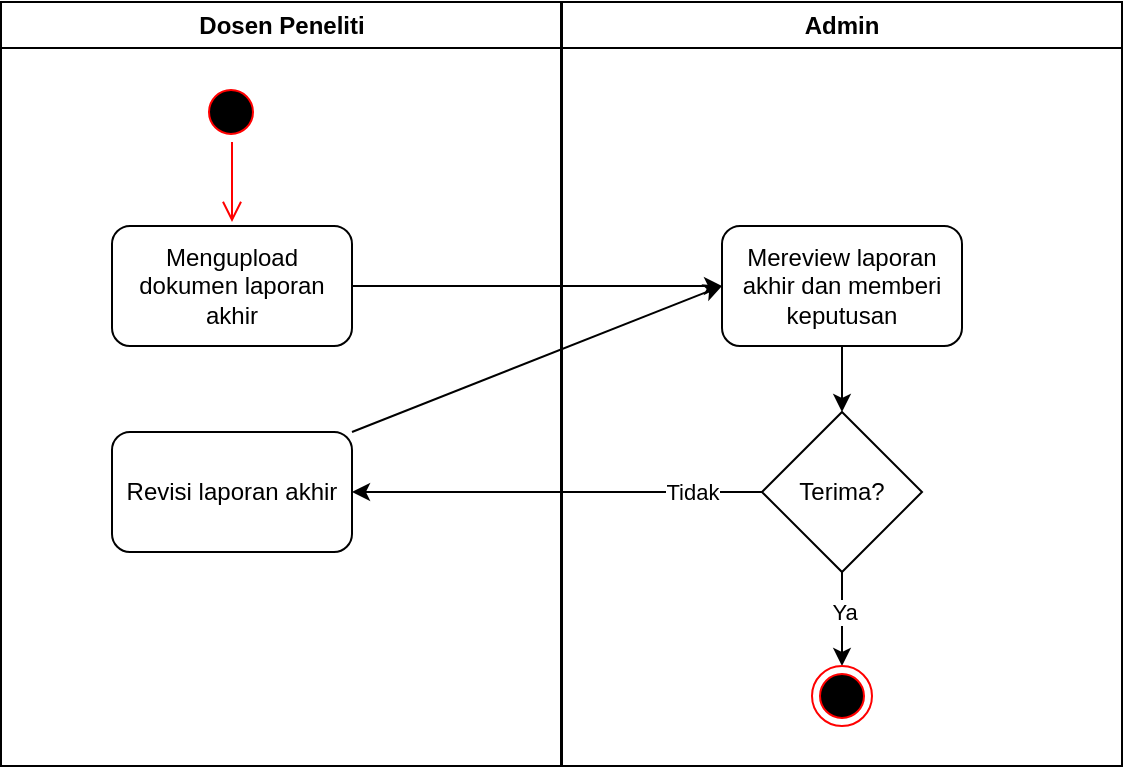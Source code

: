 <mxfile version="23.0.1" type="device">
  <diagram name="Page-1" id="e7e014a7-5840-1c2e-5031-d8a46d1fe8dd">
    <mxGraphModel dx="1050" dy="557" grid="1" gridSize="10" guides="1" tooltips="1" connect="1" arrows="1" fold="1" page="1" pageScale="1" pageWidth="1169" pageHeight="826" background="none" math="0" shadow="0">
      <root>
        <mxCell id="0" />
        <mxCell id="1" parent="0" />
        <mxCell id="2" value="Dosen Peneliti" style="swimlane;whiteSpace=wrap;startSize=23;" parent="1" vertex="1">
          <mxGeometry x="164.5" y="128" width="280" height="382" as="geometry" />
        </mxCell>
        <mxCell id="5" value="" style="ellipse;shape=startState;fillColor=#000000;strokeColor=#ff0000;" parent="2" vertex="1">
          <mxGeometry x="100" y="40" width="30" height="30" as="geometry" />
        </mxCell>
        <mxCell id="6" value="" style="edgeStyle=elbowEdgeStyle;elbow=horizontal;verticalAlign=bottom;endArrow=open;endSize=8;strokeColor=#FF0000;endFill=1;rounded=0" parent="2" source="5" edge="1">
          <mxGeometry x="100" y="40" as="geometry">
            <mxPoint x="115.5" y="110" as="targetPoint" />
          </mxGeometry>
        </mxCell>
        <mxCell id="fzwhOpoAzvVeXkAmGVvj-38" value="Mengupload dokumen laporan akhir" style="rounded=1;whiteSpace=wrap;html=1;" vertex="1" parent="2">
          <mxGeometry x="55.5" y="112" width="120" height="60" as="geometry" />
        </mxCell>
        <mxCell id="fzwhOpoAzvVeXkAmGVvj-45" value="Revisi laporan akhir" style="rounded=1;whiteSpace=wrap;html=1;" vertex="1" parent="2">
          <mxGeometry x="55.5" y="215" width="120" height="60" as="geometry" />
        </mxCell>
        <mxCell id="3" value="Admin" style="swimlane;whiteSpace=wrap" parent="1" vertex="1">
          <mxGeometry x="445" y="128" width="280" height="382" as="geometry" />
        </mxCell>
        <mxCell id="19" value="" style="endArrow=open;strokeColor=#FF0000;endFill=1;rounded=0" parent="3" edge="1">
          <mxGeometry relative="1" as="geometry">
            <mxPoint x="75" y="270" as="sourcePoint" />
          </mxGeometry>
        </mxCell>
        <mxCell id="24" value="" style="endArrow=open;strokeColor=#FF0000;endFill=1;rounded=0" parent="3" edge="1">
          <mxGeometry relative="1" as="geometry">
            <mxPoint x="130" y="245" as="sourcePoint" />
          </mxGeometry>
        </mxCell>
        <mxCell id="fzwhOpoAzvVeXkAmGVvj-42" style="edgeStyle=orthogonalEdgeStyle;rounded=0;orthogonalLoop=1;jettySize=auto;html=1;entryX=0.5;entryY=0;entryDx=0;entryDy=0;" edge="1" parent="3" source="fzwhOpoAzvVeXkAmGVvj-39" target="fzwhOpoAzvVeXkAmGVvj-41">
          <mxGeometry relative="1" as="geometry" />
        </mxCell>
        <mxCell id="fzwhOpoAzvVeXkAmGVvj-39" value="Mereview laporan akhir dan memberi keputusan" style="rounded=1;whiteSpace=wrap;html=1;" vertex="1" parent="3">
          <mxGeometry x="80" y="112" width="120" height="60" as="geometry" />
        </mxCell>
        <mxCell id="fzwhOpoAzvVeXkAmGVvj-49" style="edgeStyle=orthogonalEdgeStyle;rounded=0;orthogonalLoop=1;jettySize=auto;html=1;entryX=0.5;entryY=0;entryDx=0;entryDy=0;" edge="1" parent="3" source="fzwhOpoAzvVeXkAmGVvj-41" target="38">
          <mxGeometry relative="1" as="geometry" />
        </mxCell>
        <mxCell id="fzwhOpoAzvVeXkAmGVvj-50" value="Ya" style="edgeLabel;html=1;align=center;verticalAlign=middle;resizable=0;points=[];" vertex="1" connectable="0" parent="fzwhOpoAzvVeXkAmGVvj-49">
          <mxGeometry x="-0.149" y="1" relative="1" as="geometry">
            <mxPoint as="offset" />
          </mxGeometry>
        </mxCell>
        <mxCell id="fzwhOpoAzvVeXkAmGVvj-41" value="Terima?" style="rhombus;whiteSpace=wrap;html=1;" vertex="1" parent="3">
          <mxGeometry x="100" y="205" width="80" height="80" as="geometry" />
        </mxCell>
        <mxCell id="38" value="" style="ellipse;shape=endState;fillColor=#000000;strokeColor=#ff0000" parent="3" vertex="1">
          <mxGeometry x="125" y="332" width="30" height="30" as="geometry" />
        </mxCell>
        <mxCell id="fzwhOpoAzvVeXkAmGVvj-40" style="edgeStyle=orthogonalEdgeStyle;rounded=0;orthogonalLoop=1;jettySize=auto;html=1;entryX=0;entryY=0.5;entryDx=0;entryDy=0;" edge="1" parent="1" source="fzwhOpoAzvVeXkAmGVvj-38" target="fzwhOpoAzvVeXkAmGVvj-39">
          <mxGeometry relative="1" as="geometry" />
        </mxCell>
        <mxCell id="fzwhOpoAzvVeXkAmGVvj-46" style="edgeStyle=orthogonalEdgeStyle;rounded=0;orthogonalLoop=1;jettySize=auto;html=1;entryX=1;entryY=0.5;entryDx=0;entryDy=0;" edge="1" parent="1" source="fzwhOpoAzvVeXkAmGVvj-41" target="fzwhOpoAzvVeXkAmGVvj-45">
          <mxGeometry relative="1" as="geometry">
            <mxPoint x="340" y="380" as="targetPoint" />
          </mxGeometry>
        </mxCell>
        <mxCell id="fzwhOpoAzvVeXkAmGVvj-48" value="Tidak" style="edgeLabel;html=1;align=center;verticalAlign=middle;resizable=0;points=[];" vertex="1" connectable="0" parent="fzwhOpoAzvVeXkAmGVvj-46">
          <mxGeometry x="-0.705" y="3" relative="1" as="geometry">
            <mxPoint x="-5" y="-3" as="offset" />
          </mxGeometry>
        </mxCell>
        <mxCell id="fzwhOpoAzvVeXkAmGVvj-47" style="rounded=0;orthogonalLoop=1;jettySize=auto;html=1;exitX=1;exitY=0;exitDx=0;exitDy=0;entryX=0;entryY=0.5;entryDx=0;entryDy=0;" edge="1" parent="1" source="fzwhOpoAzvVeXkAmGVvj-45" target="fzwhOpoAzvVeXkAmGVvj-39">
          <mxGeometry relative="1" as="geometry" />
        </mxCell>
      </root>
    </mxGraphModel>
  </diagram>
</mxfile>

